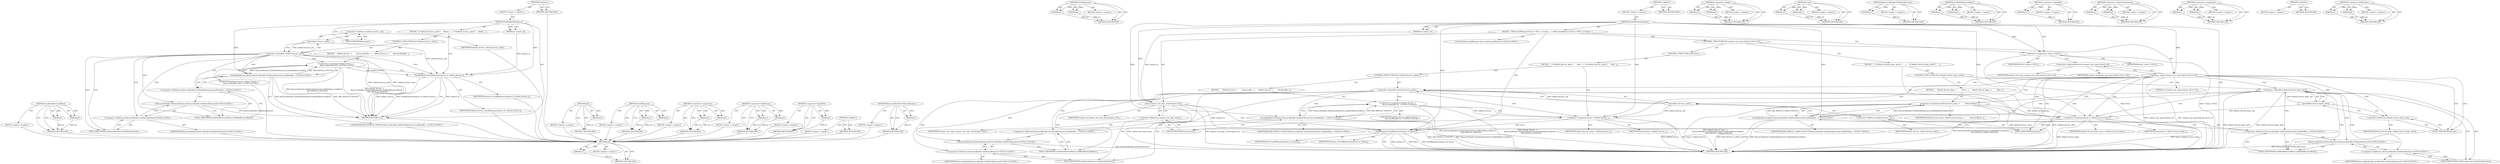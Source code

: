 digraph "&lt;operator&gt;.fieldAccess" {
vulnerable_66 [label=<(METHOD,LoadDataResourceBytes)>];
vulnerable_67 [label=<(PARAM,p1)>];
vulnerable_68 [label=<(PARAM,p2)>];
vulnerable_69 [label=<(BLOCK,&lt;empty&gt;,&lt;empty&gt;)>];
vulnerable_70 [label=<(METHOD_RETURN,ANY)>];
vulnerable_6 [label=<(METHOD,&lt;global&gt;)<SUB>1</SUB>>];
vulnerable_7 [label=<(BLOCK,&lt;empty&gt;,&lt;empty&gt;)<SUB>1</SUB>>];
vulnerable_8 [label=<(METHOD,SendDefaultResponse)<SUB>1</SUB>>];
vulnerable_9 [label=<(PARAM,int request_id)<SUB>1</SUB>>];
vulnerable_10 [label=<(BLOCK,{
  if (!default_favicon_.get()) {
    default_...,{
  if (!default_favicon_.get()) {
    default_...)<SUB>1</SUB>>];
vulnerable_11 [label=<(CONTROL_STRUCTURE,IF,if (!default_favicon_.get()))<SUB>2</SUB>>];
vulnerable_12 [label=<(&lt;operator&gt;.logicalNot,!default_favicon_.get())<SUB>2</SUB>>];
vulnerable_13 [label=<(get,default_favicon_.get())<SUB>2</SUB>>];
vulnerable_14 [label=<(&lt;operator&gt;.fieldAccess,default_favicon_.get)<SUB>2</SUB>>];
vulnerable_15 [label=<(IDENTIFIER,default_favicon_,default_favicon_.get())<SUB>2</SUB>>];
vulnerable_16 [label=<(FIELD_IDENTIFIER,get,get)<SUB>2</SUB>>];
vulnerable_17 [label=<(BLOCK,{
    default_favicon_ =
        ResourceBundle...,{
    default_favicon_ =
        ResourceBundle...)<SUB>2</SUB>>];
vulnerable_18 [label="<(&lt;operator&gt;.assignment,default_favicon_ =
        ResourceBundle::GetS...)<SUB>3</SUB>>"];
vulnerable_19 [label="<(IDENTIFIER,default_favicon_,default_favicon_ =
        ResourceBundle::GetS...)<SUB>3</SUB>>"];
vulnerable_20 [label="<(LoadDataResourceBytes,ResourceBundle::GetSharedInstance().LoadDataRes...)<SUB>4</SUB>>"];
vulnerable_21 [label="<(&lt;operator&gt;.fieldAccess,ResourceBundle::GetSharedInstance().LoadDataRes...)<SUB>4</SUB>>"];
vulnerable_22 [label="<(ResourceBundle.GetSharedInstance,ResourceBundle::GetSharedInstance())<SUB>4</SUB>>"];
vulnerable_23 [label="<(&lt;operator&gt;.fieldAccess,ResourceBundle::GetSharedInstance)<SUB>4</SUB>>"];
vulnerable_24 [label="<(IDENTIFIER,ResourceBundle,ResourceBundle::GetSharedInstance())<SUB>4</SUB>>"];
vulnerable_25 [label=<(FIELD_IDENTIFIER,GetSharedInstance,GetSharedInstance)<SUB>4</SUB>>];
vulnerable_26 [label=<(FIELD_IDENTIFIER,LoadDataResourceBytes,LoadDataResourceBytes)<SUB>4</SUB>>];
vulnerable_27 [label="<(IDENTIFIER,IDR_DEFAULT_FAVICON,ResourceBundle::GetSharedInstance().LoadDataRes...)<SUB>5</SUB>>"];
vulnerable_28 [label=<(SendResponse,SendResponse(request_id, default_favicon_))<SUB>8</SUB>>];
vulnerable_29 [label=<(IDENTIFIER,request_id,SendResponse(request_id, default_favicon_))<SUB>8</SUB>>];
vulnerable_30 [label=<(IDENTIFIER,default_favicon_,SendResponse(request_id, default_favicon_))<SUB>8</SUB>>];
vulnerable_31 [label=<(METHOD_RETURN,void)<SUB>1</SUB>>];
vulnerable_33 [label=<(METHOD_RETURN,ANY)<SUB>1</SUB>>];
vulnerable_52 [label=<(METHOD,get)>];
vulnerable_53 [label=<(PARAM,p1)>];
vulnerable_54 [label=<(BLOCK,&lt;empty&gt;,&lt;empty&gt;)>];
vulnerable_55 [label=<(METHOD_RETURN,ANY)>];
vulnerable_75 [label=<(METHOD,SendResponse)>];
vulnerable_76 [label=<(PARAM,p1)>];
vulnerable_77 [label=<(PARAM,p2)>];
vulnerable_78 [label=<(BLOCK,&lt;empty&gt;,&lt;empty&gt;)>];
vulnerable_79 [label=<(METHOD_RETURN,ANY)>];
vulnerable_61 [label=<(METHOD,&lt;operator&gt;.assignment)>];
vulnerable_62 [label=<(PARAM,p1)>];
vulnerable_63 [label=<(PARAM,p2)>];
vulnerable_64 [label=<(BLOCK,&lt;empty&gt;,&lt;empty&gt;)>];
vulnerable_65 [label=<(METHOD_RETURN,ANY)>];
vulnerable_56 [label=<(METHOD,&lt;operator&gt;.fieldAccess)>];
vulnerable_57 [label=<(PARAM,p1)>];
vulnerable_58 [label=<(PARAM,p2)>];
vulnerable_59 [label=<(BLOCK,&lt;empty&gt;,&lt;empty&gt;)>];
vulnerable_60 [label=<(METHOD_RETURN,ANY)>];
vulnerable_48 [label=<(METHOD,&lt;operator&gt;.logicalNot)>];
vulnerable_49 [label=<(PARAM,p1)>];
vulnerable_50 [label=<(BLOCK,&lt;empty&gt;,&lt;empty&gt;)>];
vulnerable_51 [label=<(METHOD_RETURN,ANY)>];
vulnerable_42 [label=<(METHOD,&lt;global&gt;)<SUB>1</SUB>>];
vulnerable_43 [label=<(BLOCK,&lt;empty&gt;,&lt;empty&gt;)>];
vulnerable_44 [label=<(METHOD_RETURN,ANY)>];
vulnerable_71 [label=<(METHOD,ResourceBundle.GetSharedInstance)>];
vulnerable_72 [label=<(PARAM,p1)>];
vulnerable_73 [label=<(BLOCK,&lt;empty&gt;,&lt;empty&gt;)>];
vulnerable_74 [label=<(METHOD_RETURN,ANY)>];
fixed_110 [label=<(METHOD,get)>];
fixed_111 [label=<(PARAM,p1)>];
fixed_112 [label=<(BLOCK,&lt;empty&gt;,&lt;empty&gt;)>];
fixed_113 [label=<(METHOD_RETURN,ANY)>];
fixed_133 [label=<(METHOD,SendResponse)>];
fixed_134 [label=<(PARAM,p1)>];
fixed_135 [label=<(PARAM,p2)>];
fixed_136 [label=<(BLOCK,&lt;empty&gt;,&lt;empty&gt;)>];
fixed_137 [label=<(METHOD_RETURN,ANY)>];
fixed_6 [label=<(METHOD,&lt;global&gt;)<SUB>1</SUB>>];
fixed_7 [label=<(BLOCK,&lt;empty&gt;,&lt;empty&gt;)<SUB>1</SUB>>];
fixed_8 [label=<(METHOD,SendDefaultResponse)<SUB>1</SUB>>];
fixed_9 [label=<(PARAM,int request_id)<SUB>1</SUB>>];
fixed_10 [label=<(BLOCK,{
  RefCountedMemory* bytes = NULL;
  if (reque...,{
  RefCountedMemory* bytes = NULL;
  if (reque...)<SUB>1</SUB>>];
fixed_11 [label="<(LOCAL,RefCountedMemory* bytes: RefCountedMemory*)<SUB>2</SUB>>"];
fixed_12 [label=<(&lt;operator&gt;.assignment,* bytes = NULL)<SUB>2</SUB>>];
fixed_13 [label=<(IDENTIFIER,bytes,* bytes = NULL)<SUB>2</SUB>>];
fixed_14 [label=<(IDENTIFIER,NULL,* bytes = NULL)<SUB>2</SUB>>];
fixed_15 [label=<(CONTROL_STRUCTURE,IF,if (request_size_map_[request_id] == 32))<SUB>3</SUB>>];
fixed_16 [label=<(&lt;operator&gt;.equals,request_size_map_[request_id] == 32)<SUB>3</SUB>>];
fixed_17 [label=<(&lt;operator&gt;.indirectIndexAccess,request_size_map_[request_id])<SUB>3</SUB>>];
fixed_18 [label=<(IDENTIFIER,request_size_map_,request_size_map_[request_id] == 32)<SUB>3</SUB>>];
fixed_19 [label=<(IDENTIFIER,request_id,request_size_map_[request_id] == 32)<SUB>3</SUB>>];
fixed_20 [label=<(LITERAL,32,request_size_map_[request_id] == 32)<SUB>3</SUB>>];
fixed_21 [label=<(BLOCK,{
    if (!default_favicon_large_.get()) {
    ...,{
    if (!default_favicon_large_.get()) {
    ...)<SUB>3</SUB>>];
fixed_22 [label=<(CONTROL_STRUCTURE,IF,if (!default_favicon_large_.get()))<SUB>4</SUB>>];
fixed_23 [label=<(&lt;operator&gt;.logicalNot,!default_favicon_large_.get())<SUB>4</SUB>>];
fixed_24 [label=<(get,default_favicon_large_.get())<SUB>4</SUB>>];
fixed_25 [label=<(&lt;operator&gt;.fieldAccess,default_favicon_large_.get)<SUB>4</SUB>>];
fixed_26 [label=<(IDENTIFIER,default_favicon_large_,default_favicon_large_.get())<SUB>4</SUB>>];
fixed_27 [label=<(FIELD_IDENTIFIER,get,get)<SUB>4</SUB>>];
fixed_28 [label=<(BLOCK,{
      default_favicon_large_ =
          Reso...,{
      default_favicon_large_ =
          Reso...)<SUB>4</SUB>>];
fixed_29 [label=<(&lt;operator&gt;.assignment,default_favicon_large_ =
          ResourceBund...)<SUB>5</SUB>>];
fixed_30 [label=<(IDENTIFIER,default_favicon_large_,default_favicon_large_ =
          ResourceBund...)<SUB>5</SUB>>];
fixed_31 [label="<(LoadDataResourceBytes,ResourceBundle::GetSharedInstance().LoadDataRes...)<SUB>6</SUB>>"];
fixed_32 [label="<(&lt;operator&gt;.fieldAccess,ResourceBundle::GetSharedInstance().LoadDataRes...)<SUB>6</SUB>>"];
fixed_33 [label="<(ResourceBundle.GetSharedInstance,ResourceBundle::GetSharedInstance())<SUB>6</SUB>>"];
fixed_34 [label="<(&lt;operator&gt;.fieldAccess,ResourceBundle::GetSharedInstance)<SUB>6</SUB>>"];
fixed_35 [label="<(IDENTIFIER,ResourceBundle,ResourceBundle::GetSharedInstance())<SUB>6</SUB>>"];
fixed_36 [label=<(FIELD_IDENTIFIER,GetSharedInstance,GetSharedInstance)<SUB>6</SUB>>];
fixed_37 [label=<(FIELD_IDENTIFIER,LoadDataResourceBytes,LoadDataResourceBytes)<SUB>6</SUB>>];
fixed_38 [label="<(IDENTIFIER,IDR_DEFAULT_LARGE_FAVICON,ResourceBundle::GetSharedInstance().LoadDataRes...)<SUB>7</SUB>>"];
fixed_39 [label=<(&lt;operator&gt;.assignment,bytes = default_favicon_large_)<SUB>9</SUB>>];
fixed_40 [label=<(IDENTIFIER,bytes,bytes = default_favicon_large_)<SUB>9</SUB>>];
fixed_41 [label=<(IDENTIFIER,default_favicon_large_,bytes = default_favicon_large_)<SUB>9</SUB>>];
fixed_42 [label=<(CONTROL_STRUCTURE,ELSE,else)<SUB>10</SUB>>];
fixed_43 [label=<(BLOCK,{
    if (!default_favicon_.get()) {
      defa...,{
    if (!default_favicon_.get()) {
      defa...)<SUB>10</SUB>>];
fixed_44 [label=<(CONTROL_STRUCTURE,IF,if (!default_favicon_.get()))<SUB>11</SUB>>];
fixed_45 [label=<(&lt;operator&gt;.logicalNot,!default_favicon_.get())<SUB>11</SUB>>];
fixed_46 [label=<(get,default_favicon_.get())<SUB>11</SUB>>];
fixed_47 [label=<(&lt;operator&gt;.fieldAccess,default_favicon_.get)<SUB>11</SUB>>];
fixed_48 [label=<(IDENTIFIER,default_favicon_,default_favicon_.get())<SUB>11</SUB>>];
fixed_49 [label=<(FIELD_IDENTIFIER,get,get)<SUB>11</SUB>>];
fixed_50 [label=<(BLOCK,{
      default_favicon_ =
          ResourceBu...,{
      default_favicon_ =
          ResourceBu...)<SUB>11</SUB>>];
fixed_51 [label="<(&lt;operator&gt;.assignment,default_favicon_ =
          ResourceBundle::Ge...)<SUB>12</SUB>>"];
fixed_52 [label="<(IDENTIFIER,default_favicon_,default_favicon_ =
          ResourceBundle::Ge...)<SUB>12</SUB>>"];
fixed_53 [label="<(LoadDataResourceBytes,ResourceBundle::GetSharedInstance().LoadDataRes...)<SUB>13</SUB>>"];
fixed_54 [label="<(&lt;operator&gt;.fieldAccess,ResourceBundle::GetSharedInstance().LoadDataRes...)<SUB>13</SUB>>"];
fixed_55 [label="<(ResourceBundle.GetSharedInstance,ResourceBundle::GetSharedInstance())<SUB>13</SUB>>"];
fixed_56 [label="<(&lt;operator&gt;.fieldAccess,ResourceBundle::GetSharedInstance)<SUB>13</SUB>>"];
fixed_57 [label="<(IDENTIFIER,ResourceBundle,ResourceBundle::GetSharedInstance())<SUB>13</SUB>>"];
fixed_58 [label=<(FIELD_IDENTIFIER,GetSharedInstance,GetSharedInstance)<SUB>13</SUB>>];
fixed_59 [label=<(FIELD_IDENTIFIER,LoadDataResourceBytes,LoadDataResourceBytes)<SUB>13</SUB>>];
fixed_60 [label="<(IDENTIFIER,IDR_DEFAULT_FAVICON,ResourceBundle::GetSharedInstance().LoadDataRes...)<SUB>14</SUB>>"];
fixed_61 [label=<(&lt;operator&gt;.assignment,bytes = default_favicon_)<SUB>16</SUB>>];
fixed_62 [label=<(IDENTIFIER,bytes,bytes = default_favicon_)<SUB>16</SUB>>];
fixed_63 [label=<(IDENTIFIER,default_favicon_,bytes = default_favicon_)<SUB>16</SUB>>];
fixed_64 [label=<(erase,request_size_map_.erase(request_id))<SUB>18</SUB>>];
fixed_65 [label=<(&lt;operator&gt;.fieldAccess,request_size_map_.erase)<SUB>18</SUB>>];
fixed_66 [label=<(IDENTIFIER,request_size_map_,request_size_map_.erase(request_id))<SUB>18</SUB>>];
fixed_67 [label=<(FIELD_IDENTIFIER,erase,erase)<SUB>18</SUB>>];
fixed_68 [label=<(IDENTIFIER,request_id,request_size_map_.erase(request_id))<SUB>18</SUB>>];
fixed_69 [label=<(SendResponse,SendResponse(request_id, bytes))<SUB>20</SUB>>];
fixed_70 [label=<(IDENTIFIER,request_id,SendResponse(request_id, bytes))<SUB>20</SUB>>];
fixed_71 [label=<(IDENTIFIER,bytes,SendResponse(request_id, bytes))<SUB>20</SUB>>];
fixed_72 [label=<(METHOD_RETURN,void)<SUB>1</SUB>>];
fixed_74 [label=<(METHOD_RETURN,ANY)<SUB>1</SUB>>];
fixed_96 [label=<(METHOD,&lt;operator&gt;.equals)>];
fixed_97 [label=<(PARAM,p1)>];
fixed_98 [label=<(PARAM,p2)>];
fixed_99 [label=<(BLOCK,&lt;empty&gt;,&lt;empty&gt;)>];
fixed_100 [label=<(METHOD_RETURN,ANY)>];
fixed_128 [label=<(METHOD,erase)>];
fixed_129 [label=<(PARAM,p1)>];
fixed_130 [label=<(PARAM,p2)>];
fixed_131 [label=<(BLOCK,&lt;empty&gt;,&lt;empty&gt;)>];
fixed_132 [label=<(METHOD_RETURN,ANY)>];
fixed_124 [label=<(METHOD,ResourceBundle.GetSharedInstance)>];
fixed_125 [label=<(PARAM,p1)>];
fixed_126 [label=<(BLOCK,&lt;empty&gt;,&lt;empty&gt;)>];
fixed_127 [label=<(METHOD_RETURN,ANY)>];
fixed_119 [label=<(METHOD,LoadDataResourceBytes)>];
fixed_120 [label=<(PARAM,p1)>];
fixed_121 [label=<(PARAM,p2)>];
fixed_122 [label=<(BLOCK,&lt;empty&gt;,&lt;empty&gt;)>];
fixed_123 [label=<(METHOD_RETURN,ANY)>];
fixed_106 [label=<(METHOD,&lt;operator&gt;.logicalNot)>];
fixed_107 [label=<(PARAM,p1)>];
fixed_108 [label=<(BLOCK,&lt;empty&gt;,&lt;empty&gt;)>];
fixed_109 [label=<(METHOD_RETURN,ANY)>];
fixed_101 [label=<(METHOD,&lt;operator&gt;.indirectIndexAccess)>];
fixed_102 [label=<(PARAM,p1)>];
fixed_103 [label=<(PARAM,p2)>];
fixed_104 [label=<(BLOCK,&lt;empty&gt;,&lt;empty&gt;)>];
fixed_105 [label=<(METHOD_RETURN,ANY)>];
fixed_91 [label=<(METHOD,&lt;operator&gt;.assignment)>];
fixed_92 [label=<(PARAM,p1)>];
fixed_93 [label=<(PARAM,p2)>];
fixed_94 [label=<(BLOCK,&lt;empty&gt;,&lt;empty&gt;)>];
fixed_95 [label=<(METHOD_RETURN,ANY)>];
fixed_85 [label=<(METHOD,&lt;global&gt;)<SUB>1</SUB>>];
fixed_86 [label=<(BLOCK,&lt;empty&gt;,&lt;empty&gt;)>];
fixed_87 [label=<(METHOD_RETURN,ANY)>];
fixed_114 [label=<(METHOD,&lt;operator&gt;.fieldAccess)>];
fixed_115 [label=<(PARAM,p1)>];
fixed_116 [label=<(PARAM,p2)>];
fixed_117 [label=<(BLOCK,&lt;empty&gt;,&lt;empty&gt;)>];
fixed_118 [label=<(METHOD_RETURN,ANY)>];
vulnerable_66 -> vulnerable_67  [key=0, label="AST: "];
vulnerable_66 -> vulnerable_67  [key=1, label="DDG: "];
vulnerable_66 -> vulnerable_69  [key=0, label="AST: "];
vulnerable_66 -> vulnerable_68  [key=0, label="AST: "];
vulnerable_66 -> vulnerable_68  [key=1, label="DDG: "];
vulnerable_66 -> vulnerable_70  [key=0, label="AST: "];
vulnerable_66 -> vulnerable_70  [key=1, label="CFG: "];
vulnerable_67 -> vulnerable_70  [key=0, label="DDG: p1"];
vulnerable_68 -> vulnerable_70  [key=0, label="DDG: p2"];
vulnerable_69 -> fixed_110  [key=0];
vulnerable_70 -> fixed_110  [key=0];
vulnerable_6 -> vulnerable_7  [key=0, label="AST: "];
vulnerable_6 -> vulnerable_33  [key=0, label="AST: "];
vulnerable_6 -> vulnerable_33  [key=1, label="CFG: "];
vulnerable_7 -> vulnerable_8  [key=0, label="AST: "];
vulnerable_8 -> vulnerable_9  [key=0, label="AST: "];
vulnerable_8 -> vulnerable_9  [key=1, label="DDG: "];
vulnerable_8 -> vulnerable_10  [key=0, label="AST: "];
vulnerable_8 -> vulnerable_31  [key=0, label="AST: "];
vulnerable_8 -> vulnerable_16  [key=0, label="CFG: "];
vulnerable_8 -> vulnerable_28  [key=0, label="DDG: "];
vulnerable_8 -> vulnerable_20  [key=0, label="DDG: "];
vulnerable_9 -> vulnerable_28  [key=0, label="DDG: request_id"];
vulnerable_10 -> vulnerable_11  [key=0, label="AST: "];
vulnerable_10 -> vulnerable_28  [key=0, label="AST: "];
vulnerable_11 -> vulnerable_12  [key=0, label="AST: "];
vulnerable_11 -> vulnerable_17  [key=0, label="AST: "];
vulnerable_12 -> vulnerable_13  [key=0, label="AST: "];
vulnerable_12 -> vulnerable_25  [key=0, label="CFG: "];
vulnerable_12 -> vulnerable_25  [key=1, label="CDG: "];
vulnerable_12 -> vulnerable_28  [key=0, label="CFG: "];
vulnerable_12 -> vulnerable_31  [key=0, label="DDG: default_favicon_.get()"];
vulnerable_12 -> vulnerable_31  [key=1, label="DDG: !default_favicon_.get()"];
vulnerable_12 -> vulnerable_20  [key=0, label="CDG: "];
vulnerable_12 -> vulnerable_21  [key=0, label="CDG: "];
vulnerable_12 -> vulnerable_22  [key=0, label="CDG: "];
vulnerable_12 -> vulnerable_18  [key=0, label="CDG: "];
vulnerable_12 -> vulnerable_26  [key=0, label="CDG: "];
vulnerable_12 -> vulnerable_23  [key=0, label="CDG: "];
vulnerable_13 -> vulnerable_14  [key=0, label="AST: "];
vulnerable_13 -> vulnerable_12  [key=0, label="CFG: "];
vulnerable_13 -> vulnerable_12  [key=1, label="DDG: default_favicon_.get"];
vulnerable_13 -> vulnerable_28  [key=0, label="DDG: default_favicon_.get"];
vulnerable_14 -> vulnerable_15  [key=0, label="AST: "];
vulnerable_14 -> vulnerable_16  [key=0, label="AST: "];
vulnerable_14 -> vulnerable_13  [key=0, label="CFG: "];
vulnerable_15 -> fixed_110  [key=0];
vulnerable_16 -> vulnerable_14  [key=0, label="CFG: "];
vulnerable_17 -> vulnerable_18  [key=0, label="AST: "];
vulnerable_18 -> vulnerable_19  [key=0, label="AST: "];
vulnerable_18 -> vulnerable_20  [key=0, label="AST: "];
vulnerable_18 -> vulnerable_28  [key=0, label="CFG: "];
vulnerable_18 -> vulnerable_28  [key=1, label="DDG: default_favicon_"];
vulnerable_18 -> vulnerable_31  [key=0, label="DDG: ResourceBundle::GetSharedInstance().LoadDataResourceBytes(
            IDR_DEFAULT_FAVICON)"];
vulnerable_18 -> vulnerable_31  [key=1, label="DDG: default_favicon_ =
        ResourceBundle::GetSharedInstance().LoadDataResourceBytes(
            IDR_DEFAULT_FAVICON)"];
vulnerable_19 -> fixed_110  [key=0];
vulnerable_20 -> vulnerable_21  [key=0, label="AST: "];
vulnerable_20 -> vulnerable_27  [key=0, label="AST: "];
vulnerable_20 -> vulnerable_18  [key=0, label="CFG: "];
vulnerable_20 -> vulnerable_18  [key=1, label="DDG: ResourceBundle::GetSharedInstance().LoadDataResourceBytes"];
vulnerable_20 -> vulnerable_18  [key=2, label="DDG: IDR_DEFAULT_FAVICON"];
vulnerable_20 -> vulnerable_31  [key=0, label="DDG: ResourceBundle::GetSharedInstance().LoadDataResourceBytes"];
vulnerable_20 -> vulnerable_31  [key=1, label="DDG: IDR_DEFAULT_FAVICON"];
vulnerable_21 -> vulnerable_22  [key=0, label="AST: "];
vulnerable_21 -> vulnerable_26  [key=0, label="AST: "];
vulnerable_21 -> vulnerable_20  [key=0, label="CFG: "];
vulnerable_22 -> vulnerable_23  [key=0, label="AST: "];
vulnerable_22 -> vulnerable_26  [key=0, label="CFG: "];
vulnerable_22 -> vulnerable_31  [key=0, label="DDG: ResourceBundle::GetSharedInstance"];
vulnerable_23 -> vulnerable_24  [key=0, label="AST: "];
vulnerable_23 -> vulnerable_25  [key=0, label="AST: "];
vulnerable_23 -> vulnerable_22  [key=0, label="CFG: "];
vulnerable_24 -> fixed_110  [key=0];
vulnerable_25 -> vulnerable_23  [key=0, label="CFG: "];
vulnerable_26 -> vulnerable_21  [key=0, label="CFG: "];
vulnerable_27 -> fixed_110  [key=0];
vulnerable_28 -> vulnerable_29  [key=0, label="AST: "];
vulnerable_28 -> vulnerable_30  [key=0, label="AST: "];
vulnerable_28 -> vulnerable_31  [key=0, label="CFG: "];
vulnerable_28 -> vulnerable_31  [key=1, label="DDG: request_id"];
vulnerable_28 -> vulnerable_31  [key=2, label="DDG: default_favicon_"];
vulnerable_28 -> vulnerable_31  [key=3, label="DDG: SendResponse(request_id, default_favicon_)"];
vulnerable_29 -> fixed_110  [key=0];
vulnerable_30 -> fixed_110  [key=0];
vulnerable_31 -> fixed_110  [key=0];
vulnerable_33 -> fixed_110  [key=0];
vulnerable_52 -> vulnerable_53  [key=0, label="AST: "];
vulnerable_52 -> vulnerable_53  [key=1, label="DDG: "];
vulnerable_52 -> vulnerable_54  [key=0, label="AST: "];
vulnerable_52 -> vulnerable_55  [key=0, label="AST: "];
vulnerable_52 -> vulnerable_55  [key=1, label="CFG: "];
vulnerable_53 -> vulnerable_55  [key=0, label="DDG: p1"];
vulnerable_54 -> fixed_110  [key=0];
vulnerable_55 -> fixed_110  [key=0];
vulnerable_75 -> vulnerable_76  [key=0, label="AST: "];
vulnerable_75 -> vulnerable_76  [key=1, label="DDG: "];
vulnerable_75 -> vulnerable_78  [key=0, label="AST: "];
vulnerable_75 -> vulnerable_77  [key=0, label="AST: "];
vulnerable_75 -> vulnerable_77  [key=1, label="DDG: "];
vulnerable_75 -> vulnerable_79  [key=0, label="AST: "];
vulnerable_75 -> vulnerable_79  [key=1, label="CFG: "];
vulnerable_76 -> vulnerable_79  [key=0, label="DDG: p1"];
vulnerable_77 -> vulnerable_79  [key=0, label="DDG: p2"];
vulnerable_78 -> fixed_110  [key=0];
vulnerable_79 -> fixed_110  [key=0];
vulnerable_61 -> vulnerable_62  [key=0, label="AST: "];
vulnerable_61 -> vulnerable_62  [key=1, label="DDG: "];
vulnerable_61 -> vulnerable_64  [key=0, label="AST: "];
vulnerable_61 -> vulnerable_63  [key=0, label="AST: "];
vulnerable_61 -> vulnerable_63  [key=1, label="DDG: "];
vulnerable_61 -> vulnerable_65  [key=0, label="AST: "];
vulnerable_61 -> vulnerable_65  [key=1, label="CFG: "];
vulnerable_62 -> vulnerable_65  [key=0, label="DDG: p1"];
vulnerable_63 -> vulnerable_65  [key=0, label="DDG: p2"];
vulnerable_64 -> fixed_110  [key=0];
vulnerable_65 -> fixed_110  [key=0];
vulnerable_56 -> vulnerable_57  [key=0, label="AST: "];
vulnerable_56 -> vulnerable_57  [key=1, label="DDG: "];
vulnerable_56 -> vulnerable_59  [key=0, label="AST: "];
vulnerable_56 -> vulnerable_58  [key=0, label="AST: "];
vulnerable_56 -> vulnerable_58  [key=1, label="DDG: "];
vulnerable_56 -> vulnerable_60  [key=0, label="AST: "];
vulnerable_56 -> vulnerable_60  [key=1, label="CFG: "];
vulnerable_57 -> vulnerable_60  [key=0, label="DDG: p1"];
vulnerable_58 -> vulnerable_60  [key=0, label="DDG: p2"];
vulnerable_59 -> fixed_110  [key=0];
vulnerable_60 -> fixed_110  [key=0];
vulnerable_48 -> vulnerable_49  [key=0, label="AST: "];
vulnerable_48 -> vulnerable_49  [key=1, label="DDG: "];
vulnerable_48 -> vulnerable_50  [key=0, label="AST: "];
vulnerable_48 -> vulnerable_51  [key=0, label="AST: "];
vulnerable_48 -> vulnerable_51  [key=1, label="CFG: "];
vulnerable_49 -> vulnerable_51  [key=0, label="DDG: p1"];
vulnerable_50 -> fixed_110  [key=0];
vulnerable_51 -> fixed_110  [key=0];
vulnerable_42 -> vulnerable_43  [key=0, label="AST: "];
vulnerable_42 -> vulnerable_44  [key=0, label="AST: "];
vulnerable_42 -> vulnerable_44  [key=1, label="CFG: "];
vulnerable_43 -> fixed_110  [key=0];
vulnerable_44 -> fixed_110  [key=0];
vulnerable_71 -> vulnerable_72  [key=0, label="AST: "];
vulnerable_71 -> vulnerable_72  [key=1, label="DDG: "];
vulnerable_71 -> vulnerable_73  [key=0, label="AST: "];
vulnerable_71 -> vulnerable_74  [key=0, label="AST: "];
vulnerable_71 -> vulnerable_74  [key=1, label="CFG: "];
vulnerable_72 -> vulnerable_74  [key=0, label="DDG: p1"];
vulnerable_73 -> fixed_110  [key=0];
vulnerable_74 -> fixed_110  [key=0];
fixed_110 -> fixed_111  [key=0, label="AST: "];
fixed_110 -> fixed_111  [key=1, label="DDG: "];
fixed_110 -> fixed_112  [key=0, label="AST: "];
fixed_110 -> fixed_113  [key=0, label="AST: "];
fixed_110 -> fixed_113  [key=1, label="CFG: "];
fixed_111 -> fixed_113  [key=0, label="DDG: p1"];
fixed_133 -> fixed_134  [key=0, label="AST: "];
fixed_133 -> fixed_134  [key=1, label="DDG: "];
fixed_133 -> fixed_136  [key=0, label="AST: "];
fixed_133 -> fixed_135  [key=0, label="AST: "];
fixed_133 -> fixed_135  [key=1, label="DDG: "];
fixed_133 -> fixed_137  [key=0, label="AST: "];
fixed_133 -> fixed_137  [key=1, label="CFG: "];
fixed_134 -> fixed_137  [key=0, label="DDG: p1"];
fixed_135 -> fixed_137  [key=0, label="DDG: p2"];
fixed_6 -> fixed_7  [key=0, label="AST: "];
fixed_6 -> fixed_74  [key=0, label="AST: "];
fixed_6 -> fixed_74  [key=1, label="CFG: "];
fixed_7 -> fixed_8  [key=0, label="AST: "];
fixed_8 -> fixed_9  [key=0, label="AST: "];
fixed_8 -> fixed_9  [key=1, label="DDG: "];
fixed_8 -> fixed_10  [key=0, label="AST: "];
fixed_8 -> fixed_72  [key=0, label="AST: "];
fixed_8 -> fixed_12  [key=0, label="CFG: "];
fixed_8 -> fixed_12  [key=1, label="DDG: "];
fixed_8 -> fixed_64  [key=0, label="DDG: "];
fixed_8 -> fixed_69  [key=0, label="DDG: "];
fixed_8 -> fixed_16  [key=0, label="DDG: "];
fixed_8 -> fixed_39  [key=0, label="DDG: "];
fixed_8 -> fixed_61  [key=0, label="DDG: "];
fixed_8 -> fixed_31  [key=0, label="DDG: "];
fixed_8 -> fixed_53  [key=0, label="DDG: "];
fixed_9 -> fixed_64  [key=0, label="DDG: request_id"];
fixed_10 -> fixed_11  [key=0, label="AST: "];
fixed_10 -> fixed_12  [key=0, label="AST: "];
fixed_10 -> fixed_15  [key=0, label="AST: "];
fixed_10 -> fixed_64  [key=0, label="AST: "];
fixed_10 -> fixed_69  [key=0, label="AST: "];
fixed_12 -> fixed_13  [key=0, label="AST: "];
fixed_12 -> fixed_14  [key=0, label="AST: "];
fixed_12 -> fixed_17  [key=0, label="CFG: "];
fixed_12 -> fixed_72  [key=0, label="DDG: * bytes = NULL"];
fixed_12 -> fixed_72  [key=1, label="DDG: NULL"];
fixed_15 -> fixed_16  [key=0, label="AST: "];
fixed_15 -> fixed_21  [key=0, label="AST: "];
fixed_15 -> fixed_42  [key=0, label="AST: "];
fixed_16 -> fixed_17  [key=0, label="AST: "];
fixed_16 -> fixed_20  [key=0, label="AST: "];
fixed_16 -> fixed_27  [key=0, label="CFG: "];
fixed_16 -> fixed_27  [key=1, label="CDG: "];
fixed_16 -> fixed_49  [key=0, label="CFG: "];
fixed_16 -> fixed_49  [key=1, label="CDG: "];
fixed_16 -> fixed_72  [key=0, label="DDG: request_size_map_[request_id]"];
fixed_16 -> fixed_72  [key=1, label="DDG: request_size_map_[request_id] == 32"];
fixed_16 -> fixed_24  [key=0, label="CDG: "];
fixed_16 -> fixed_47  [key=0, label="CDG: "];
fixed_16 -> fixed_61  [key=0, label="CDG: "];
fixed_16 -> fixed_23  [key=0, label="CDG: "];
fixed_16 -> fixed_46  [key=0, label="CDG: "];
fixed_16 -> fixed_25  [key=0, label="CDG: "];
fixed_16 -> fixed_45  [key=0, label="CDG: "];
fixed_16 -> fixed_39  [key=0, label="CDG: "];
fixed_17 -> fixed_18  [key=0, label="AST: "];
fixed_17 -> fixed_19  [key=0, label="AST: "];
fixed_17 -> fixed_16  [key=0, label="CFG: "];
fixed_21 -> fixed_22  [key=0, label="AST: "];
fixed_21 -> fixed_39  [key=0, label="AST: "];
fixed_22 -> fixed_23  [key=0, label="AST: "];
fixed_22 -> fixed_28  [key=0, label="AST: "];
fixed_23 -> fixed_24  [key=0, label="AST: "];
fixed_23 -> fixed_36  [key=0, label="CFG: "];
fixed_23 -> fixed_36  [key=1, label="CDG: "];
fixed_23 -> fixed_39  [key=0, label="CFG: "];
fixed_23 -> fixed_72  [key=0, label="DDG: default_favicon_large_.get()"];
fixed_23 -> fixed_72  [key=1, label="DDG: !default_favicon_large_.get()"];
fixed_23 -> fixed_34  [key=0, label="CDG: "];
fixed_23 -> fixed_32  [key=0, label="CDG: "];
fixed_23 -> fixed_33  [key=0, label="CDG: "];
fixed_23 -> fixed_37  [key=0, label="CDG: "];
fixed_23 -> fixed_29  [key=0, label="CDG: "];
fixed_23 -> fixed_31  [key=0, label="CDG: "];
fixed_24 -> fixed_25  [key=0, label="AST: "];
fixed_24 -> fixed_23  [key=0, label="CFG: "];
fixed_24 -> fixed_23  [key=1, label="DDG: default_favicon_large_.get"];
fixed_24 -> fixed_39  [key=0, label="DDG: default_favicon_large_.get"];
fixed_25 -> fixed_26  [key=0, label="AST: "];
fixed_25 -> fixed_27  [key=0, label="AST: "];
fixed_25 -> fixed_24  [key=0, label="CFG: "];
fixed_27 -> fixed_25  [key=0, label="CFG: "];
fixed_28 -> fixed_29  [key=0, label="AST: "];
fixed_29 -> fixed_30  [key=0, label="AST: "];
fixed_29 -> fixed_31  [key=0, label="AST: "];
fixed_29 -> fixed_39  [key=0, label="CFG: "];
fixed_29 -> fixed_39  [key=1, label="DDG: default_favicon_large_"];
fixed_29 -> fixed_72  [key=0, label="DDG: ResourceBundle::GetSharedInstance().LoadDataResourceBytes(
              IDR_DEFAULT_LARGE_FAVICON)"];
fixed_29 -> fixed_72  [key=1, label="DDG: default_favicon_large_ =
          ResourceBundle::GetSharedInstance().LoadDataResourceBytes(
              IDR_DEFAULT_LARGE_FAVICON)"];
fixed_31 -> fixed_32  [key=0, label="AST: "];
fixed_31 -> fixed_38  [key=0, label="AST: "];
fixed_31 -> fixed_29  [key=0, label="CFG: "];
fixed_31 -> fixed_29  [key=1, label="DDG: ResourceBundle::GetSharedInstance().LoadDataResourceBytes"];
fixed_31 -> fixed_29  [key=2, label="DDG: IDR_DEFAULT_LARGE_FAVICON"];
fixed_31 -> fixed_72  [key=0, label="DDG: ResourceBundle::GetSharedInstance().LoadDataResourceBytes"];
fixed_31 -> fixed_72  [key=1, label="DDG: IDR_DEFAULT_LARGE_FAVICON"];
fixed_32 -> fixed_33  [key=0, label="AST: "];
fixed_32 -> fixed_37  [key=0, label="AST: "];
fixed_32 -> fixed_31  [key=0, label="CFG: "];
fixed_33 -> fixed_34  [key=0, label="AST: "];
fixed_33 -> fixed_37  [key=0, label="CFG: "];
fixed_33 -> fixed_72  [key=0, label="DDG: ResourceBundle::GetSharedInstance"];
fixed_34 -> fixed_35  [key=0, label="AST: "];
fixed_34 -> fixed_36  [key=0, label="AST: "];
fixed_34 -> fixed_33  [key=0, label="CFG: "];
fixed_36 -> fixed_34  [key=0, label="CFG: "];
fixed_37 -> fixed_32  [key=0, label="CFG: "];
fixed_39 -> fixed_40  [key=0, label="AST: "];
fixed_39 -> fixed_41  [key=0, label="AST: "];
fixed_39 -> fixed_67  [key=0, label="CFG: "];
fixed_39 -> fixed_72  [key=0, label="DDG: default_favicon_large_"];
fixed_39 -> fixed_72  [key=1, label="DDG: bytes = default_favicon_large_"];
fixed_39 -> fixed_69  [key=0, label="DDG: bytes"];
fixed_42 -> fixed_43  [key=0, label="AST: "];
fixed_43 -> fixed_44  [key=0, label="AST: "];
fixed_43 -> fixed_61  [key=0, label="AST: "];
fixed_44 -> fixed_45  [key=0, label="AST: "];
fixed_44 -> fixed_50  [key=0, label="AST: "];
fixed_45 -> fixed_46  [key=0, label="AST: "];
fixed_45 -> fixed_58  [key=0, label="CFG: "];
fixed_45 -> fixed_58  [key=1, label="CDG: "];
fixed_45 -> fixed_61  [key=0, label="CFG: "];
fixed_45 -> fixed_72  [key=0, label="DDG: default_favicon_.get()"];
fixed_45 -> fixed_72  [key=1, label="DDG: !default_favicon_.get()"];
fixed_45 -> fixed_51  [key=0, label="CDG: "];
fixed_45 -> fixed_53  [key=0, label="CDG: "];
fixed_45 -> fixed_56  [key=0, label="CDG: "];
fixed_45 -> fixed_59  [key=0, label="CDG: "];
fixed_45 -> fixed_55  [key=0, label="CDG: "];
fixed_45 -> fixed_54  [key=0, label="CDG: "];
fixed_46 -> fixed_47  [key=0, label="AST: "];
fixed_46 -> fixed_45  [key=0, label="CFG: "];
fixed_46 -> fixed_45  [key=1, label="DDG: default_favicon_.get"];
fixed_46 -> fixed_61  [key=0, label="DDG: default_favicon_.get"];
fixed_47 -> fixed_48  [key=0, label="AST: "];
fixed_47 -> fixed_49  [key=0, label="AST: "];
fixed_47 -> fixed_46  [key=0, label="CFG: "];
fixed_49 -> fixed_47  [key=0, label="CFG: "];
fixed_50 -> fixed_51  [key=0, label="AST: "];
fixed_51 -> fixed_52  [key=0, label="AST: "];
fixed_51 -> fixed_53  [key=0, label="AST: "];
fixed_51 -> fixed_61  [key=0, label="CFG: "];
fixed_51 -> fixed_61  [key=1, label="DDG: default_favicon_"];
fixed_51 -> fixed_72  [key=0, label="DDG: ResourceBundle::GetSharedInstance().LoadDataResourceBytes(
              IDR_DEFAULT_FAVICON)"];
fixed_51 -> fixed_72  [key=1, label="DDG: default_favicon_ =
          ResourceBundle::GetSharedInstance().LoadDataResourceBytes(
              IDR_DEFAULT_FAVICON)"];
fixed_53 -> fixed_54  [key=0, label="AST: "];
fixed_53 -> fixed_60  [key=0, label="AST: "];
fixed_53 -> fixed_51  [key=0, label="CFG: "];
fixed_53 -> fixed_51  [key=1, label="DDG: ResourceBundle::GetSharedInstance().LoadDataResourceBytes"];
fixed_53 -> fixed_51  [key=2, label="DDG: IDR_DEFAULT_FAVICON"];
fixed_53 -> fixed_72  [key=0, label="DDG: ResourceBundle::GetSharedInstance().LoadDataResourceBytes"];
fixed_53 -> fixed_72  [key=1, label="DDG: IDR_DEFAULT_FAVICON"];
fixed_54 -> fixed_55  [key=0, label="AST: "];
fixed_54 -> fixed_59  [key=0, label="AST: "];
fixed_54 -> fixed_53  [key=0, label="CFG: "];
fixed_55 -> fixed_56  [key=0, label="AST: "];
fixed_55 -> fixed_59  [key=0, label="CFG: "];
fixed_55 -> fixed_72  [key=0, label="DDG: ResourceBundle::GetSharedInstance"];
fixed_56 -> fixed_57  [key=0, label="AST: "];
fixed_56 -> fixed_58  [key=0, label="AST: "];
fixed_56 -> fixed_55  [key=0, label="CFG: "];
fixed_58 -> fixed_56  [key=0, label="CFG: "];
fixed_59 -> fixed_54  [key=0, label="CFG: "];
fixed_61 -> fixed_62  [key=0, label="AST: "];
fixed_61 -> fixed_63  [key=0, label="AST: "];
fixed_61 -> fixed_67  [key=0, label="CFG: "];
fixed_61 -> fixed_72  [key=0, label="DDG: default_favicon_"];
fixed_61 -> fixed_72  [key=1, label="DDG: bytes = default_favicon_"];
fixed_61 -> fixed_69  [key=0, label="DDG: bytes"];
fixed_64 -> fixed_65  [key=0, label="AST: "];
fixed_64 -> fixed_68  [key=0, label="AST: "];
fixed_64 -> fixed_69  [key=0, label="CFG: "];
fixed_64 -> fixed_69  [key=1, label="DDG: request_id"];
fixed_64 -> fixed_72  [key=0, label="DDG: request_size_map_.erase"];
fixed_64 -> fixed_72  [key=1, label="DDG: request_size_map_.erase(request_id)"];
fixed_65 -> fixed_66  [key=0, label="AST: "];
fixed_65 -> fixed_67  [key=0, label="AST: "];
fixed_65 -> fixed_64  [key=0, label="CFG: "];
fixed_67 -> fixed_65  [key=0, label="CFG: "];
fixed_69 -> fixed_70  [key=0, label="AST: "];
fixed_69 -> fixed_71  [key=0, label="AST: "];
fixed_69 -> fixed_72  [key=0, label="CFG: "];
fixed_69 -> fixed_72  [key=1, label="DDG: request_id"];
fixed_69 -> fixed_72  [key=2, label="DDG: bytes"];
fixed_69 -> fixed_72  [key=3, label="DDG: SendResponse(request_id, bytes)"];
fixed_96 -> fixed_97  [key=0, label="AST: "];
fixed_96 -> fixed_97  [key=1, label="DDG: "];
fixed_96 -> fixed_99  [key=0, label="AST: "];
fixed_96 -> fixed_98  [key=0, label="AST: "];
fixed_96 -> fixed_98  [key=1, label="DDG: "];
fixed_96 -> fixed_100  [key=0, label="AST: "];
fixed_96 -> fixed_100  [key=1, label="CFG: "];
fixed_97 -> fixed_100  [key=0, label="DDG: p1"];
fixed_98 -> fixed_100  [key=0, label="DDG: p2"];
fixed_128 -> fixed_129  [key=0, label="AST: "];
fixed_128 -> fixed_129  [key=1, label="DDG: "];
fixed_128 -> fixed_131  [key=0, label="AST: "];
fixed_128 -> fixed_130  [key=0, label="AST: "];
fixed_128 -> fixed_130  [key=1, label="DDG: "];
fixed_128 -> fixed_132  [key=0, label="AST: "];
fixed_128 -> fixed_132  [key=1, label="CFG: "];
fixed_129 -> fixed_132  [key=0, label="DDG: p1"];
fixed_130 -> fixed_132  [key=0, label="DDG: p2"];
fixed_124 -> fixed_125  [key=0, label="AST: "];
fixed_124 -> fixed_125  [key=1, label="DDG: "];
fixed_124 -> fixed_126  [key=0, label="AST: "];
fixed_124 -> fixed_127  [key=0, label="AST: "];
fixed_124 -> fixed_127  [key=1, label="CFG: "];
fixed_125 -> fixed_127  [key=0, label="DDG: p1"];
fixed_119 -> fixed_120  [key=0, label="AST: "];
fixed_119 -> fixed_120  [key=1, label="DDG: "];
fixed_119 -> fixed_122  [key=0, label="AST: "];
fixed_119 -> fixed_121  [key=0, label="AST: "];
fixed_119 -> fixed_121  [key=1, label="DDG: "];
fixed_119 -> fixed_123  [key=0, label="AST: "];
fixed_119 -> fixed_123  [key=1, label="CFG: "];
fixed_120 -> fixed_123  [key=0, label="DDG: p1"];
fixed_121 -> fixed_123  [key=0, label="DDG: p2"];
fixed_106 -> fixed_107  [key=0, label="AST: "];
fixed_106 -> fixed_107  [key=1, label="DDG: "];
fixed_106 -> fixed_108  [key=0, label="AST: "];
fixed_106 -> fixed_109  [key=0, label="AST: "];
fixed_106 -> fixed_109  [key=1, label="CFG: "];
fixed_107 -> fixed_109  [key=0, label="DDG: p1"];
fixed_101 -> fixed_102  [key=0, label="AST: "];
fixed_101 -> fixed_102  [key=1, label="DDG: "];
fixed_101 -> fixed_104  [key=0, label="AST: "];
fixed_101 -> fixed_103  [key=0, label="AST: "];
fixed_101 -> fixed_103  [key=1, label="DDG: "];
fixed_101 -> fixed_105  [key=0, label="AST: "];
fixed_101 -> fixed_105  [key=1, label="CFG: "];
fixed_102 -> fixed_105  [key=0, label="DDG: p1"];
fixed_103 -> fixed_105  [key=0, label="DDG: p2"];
fixed_91 -> fixed_92  [key=0, label="AST: "];
fixed_91 -> fixed_92  [key=1, label="DDG: "];
fixed_91 -> fixed_94  [key=0, label="AST: "];
fixed_91 -> fixed_93  [key=0, label="AST: "];
fixed_91 -> fixed_93  [key=1, label="DDG: "];
fixed_91 -> fixed_95  [key=0, label="AST: "];
fixed_91 -> fixed_95  [key=1, label="CFG: "];
fixed_92 -> fixed_95  [key=0, label="DDG: p1"];
fixed_93 -> fixed_95  [key=0, label="DDG: p2"];
fixed_85 -> fixed_86  [key=0, label="AST: "];
fixed_85 -> fixed_87  [key=0, label="AST: "];
fixed_85 -> fixed_87  [key=1, label="CFG: "];
fixed_114 -> fixed_115  [key=0, label="AST: "];
fixed_114 -> fixed_115  [key=1, label="DDG: "];
fixed_114 -> fixed_117  [key=0, label="AST: "];
fixed_114 -> fixed_116  [key=0, label="AST: "];
fixed_114 -> fixed_116  [key=1, label="DDG: "];
fixed_114 -> fixed_118  [key=0, label="AST: "];
fixed_114 -> fixed_118  [key=1, label="CFG: "];
fixed_115 -> fixed_118  [key=0, label="DDG: p1"];
fixed_116 -> fixed_118  [key=0, label="DDG: p2"];
}
